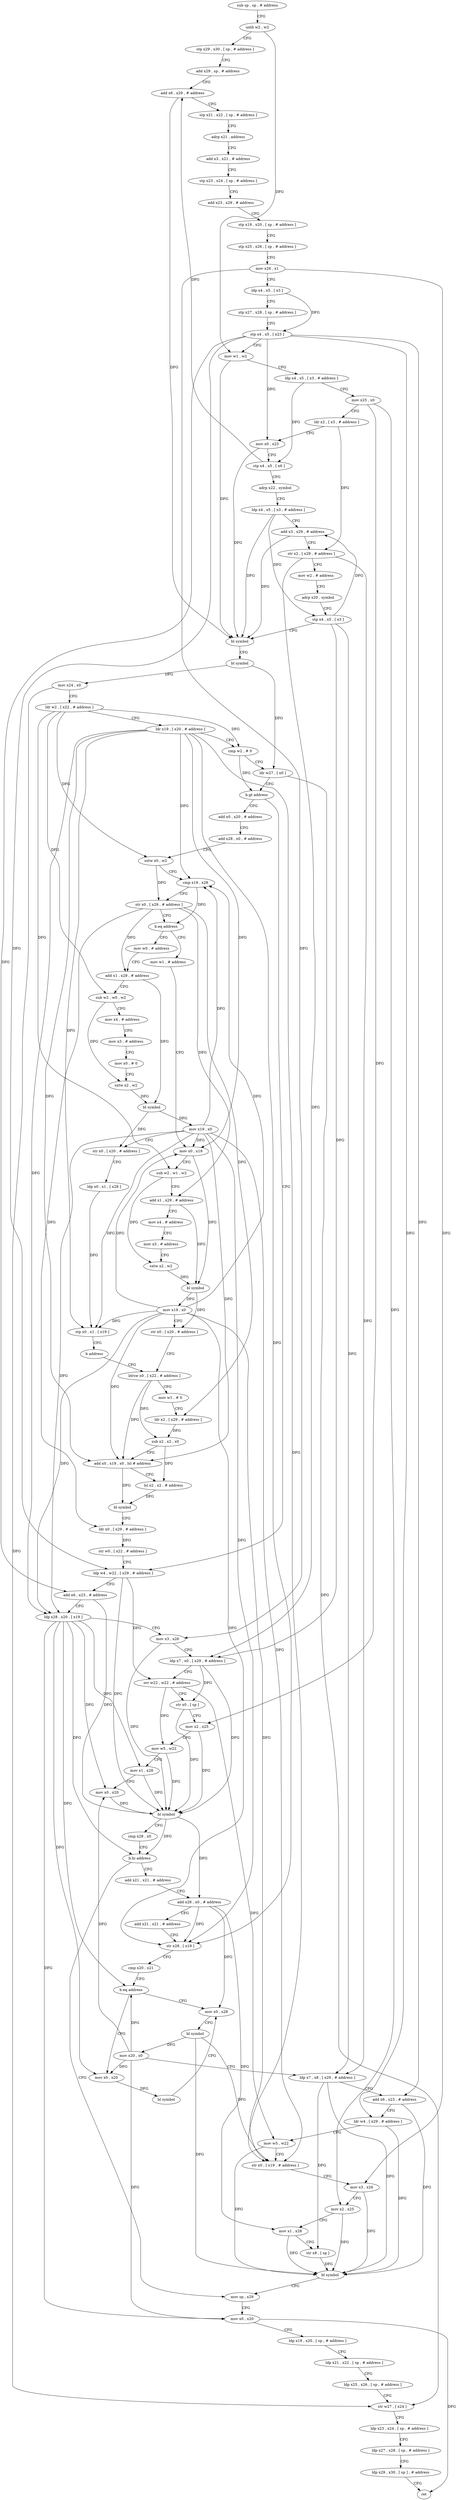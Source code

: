 digraph "func" {
"221512" [label = "sub sp , sp , # address" ]
"221516" [label = "uxtb w2 , w2" ]
"221520" [label = "stp x29 , x30 , [ sp , # address ]" ]
"221524" [label = "add x29 , sp , # address" ]
"221528" [label = "add x6 , x29 , # address" ]
"221532" [label = "stp x21 , x22 , [ sp , # address ]" ]
"221536" [label = "adrp x21 , address" ]
"221540" [label = "add x3 , x21 , # address" ]
"221544" [label = "stp x23 , x24 , [ sp , # address ]" ]
"221548" [label = "add x23 , x29 , # address" ]
"221552" [label = "stp x19 , x20 , [ sp , # address ]" ]
"221556" [label = "stp x25 , x26 , [ sp , # address ]" ]
"221560" [label = "mov x26 , x1" ]
"221564" [label = "ldp x4 , x5 , [ x3 ]" ]
"221568" [label = "stp x27 , x28 , [ sp , # address ]" ]
"221572" [label = "stp x4 , x5 , [ x23 ]" ]
"221576" [label = "mov w1 , w2" ]
"221580" [label = "ldp x4 , x5 , [ x3 , # address ]" ]
"221584" [label = "mov x25 , x0" ]
"221588" [label = "ldr x2 , [ x3 , # address ]" ]
"221592" [label = "mov x0 , x23" ]
"221596" [label = "stp x4 , x5 , [ x6 ]" ]
"221600" [label = "adrp x22 , symbol" ]
"221604" [label = "ldp x4 , x5 , [ x3 , # address ]" ]
"221608" [label = "add x3 , x29 , # address" ]
"221612" [label = "str x2 , [ x29 , # address ]" ]
"221616" [label = "mov w2 , # address" ]
"221620" [label = "adrp x20 , symbol" ]
"221624" [label = "stp x4 , x5 , [ x3 ]" ]
"221628" [label = "bl symbol" ]
"221632" [label = "bl symbol" ]
"221636" [label = "mov x24 , x0" ]
"221640" [label = "ldr w2 , [ x22 , # address ]" ]
"221644" [label = "ldr x19 , [ x20 , # address ]" ]
"221648" [label = "cmp w2 , # 0" ]
"221652" [label = "ldr w27 , [ x0 ]" ]
"221656" [label = "b.gt address" ]
"221760" [label = "ldp w4 , w22 , [ x29 , # address ]" ]
"221660" [label = "add x0 , x20 , # address" ]
"221764" [label = "add x6 , x23 , # address" ]
"221768" [label = "ldp x28 , x20 , [ x19 ]" ]
"221772" [label = "mov x3 , x26" ]
"221776" [label = "ldp x7 , x0 , [ x29 , # address ]" ]
"221780" [label = "orr w22 , w22 , # address" ]
"221784" [label = "str x0 , [ sp ]" ]
"221788" [label = "mov x2 , x25" ]
"221792" [label = "mov w5 , w22" ]
"221796" [label = "mov x1 , x28" ]
"221800" [label = "mov x0 , x20" ]
"221804" [label = "bl symbol" ]
"221808" [label = "cmp x28 , x0" ]
"221812" [label = "b.hi address" ]
"221900" [label = "mov sp , x29" ]
"221816" [label = "add x21 , x21 , # address" ]
"221664" [label = "add x28 , x0 , # address" ]
"221668" [label = "sxtw x0 , w2" ]
"221672" [label = "cmp x19 , x28" ]
"221676" [label = "str x0 , [ x29 , # address ]" ]
"221680" [label = "b.eq address" ]
"221944" [label = "mov w0 , # address" ]
"221684" [label = "mov w1 , # address" ]
"221904" [label = "mov x0 , x20" ]
"221908" [label = "ldp x19 , x20 , [ sp , # address ]" ]
"221912" [label = "ldp x21 , x22 , [ sp , # address ]" ]
"221916" [label = "ldp x25 , x26 , [ sp , # address ]" ]
"221920" [label = "str w27 , [ x24 ]" ]
"221924" [label = "ldp x23 , x24 , [ sp , # address ]" ]
"221928" [label = "ldp x27 , x28 , [ sp , # address ]" ]
"221932" [label = "ldp x29 , x30 , [ sp ] , # address" ]
"221936" [label = "ret" ]
"221820" [label = "add x28 , x0 , # address" ]
"221824" [label = "add x21 , x21 , # address" ]
"221828" [label = "str x28 , [ x19 ]" ]
"221832" [label = "cmp x20 , x21" ]
"221836" [label = "b.eq address" ]
"221848" [label = "mov x0 , x28" ]
"221840" [label = "mov x0 , x20" ]
"221948" [label = "add x1 , x29 , # address" ]
"221952" [label = "sub w2 , w0 , w2" ]
"221956" [label = "mov x4 , # address" ]
"221960" [label = "mov x3 , # address" ]
"221964" [label = "mov x0 , # 0" ]
"221968" [label = "sxtw x2 , w2" ]
"221972" [label = "bl symbol" ]
"221976" [label = "mov x19 , x0" ]
"221980" [label = "str x0 , [ x20 , # address ]" ]
"221984" [label = "ldp x0 , x1 , [ x28 ]" ]
"221988" [label = "stp x0 , x1 , [ x19 ]" ]
"221992" [label = "b address" ]
"221724" [label = "ldrsw x0 , [ x22 , # address ]" ]
"221688" [label = "mov x0 , x19" ]
"221692" [label = "sub w2 , w1 , w2" ]
"221696" [label = "add x1 , x29 , # address" ]
"221700" [label = "mov x4 , # address" ]
"221704" [label = "mov x3 , # address" ]
"221708" [label = "sxtw x2 , w2" ]
"221712" [label = "bl symbol" ]
"221716" [label = "mov x19 , x0" ]
"221720" [label = "str x0 , [ x20 , # address ]" ]
"221852" [label = "bl symbol" ]
"221856" [label = "mov x20 , x0" ]
"221860" [label = "ldp x7 , x8 , [ x29 , # address ]" ]
"221864" [label = "add x6 , x23 , # address" ]
"221868" [label = "ldr w4 , [ x29 , # address ]" ]
"221872" [label = "mov w5 , w22" ]
"221876" [label = "str x0 , [ x19 , # address ]" ]
"221880" [label = "mov x3 , x26" ]
"221884" [label = "mov x2 , x25" ]
"221888" [label = "mov x1 , x28" ]
"221892" [label = "str x8 , [ sp ]" ]
"221896" [label = "bl symbol" ]
"221844" [label = "bl symbol" ]
"221728" [label = "mov w1 , # 0" ]
"221732" [label = "ldr x2 , [ x29 , # address ]" ]
"221736" [label = "sub x2 , x2 , x0" ]
"221740" [label = "add x0 , x19 , x0 , lsl # address" ]
"221744" [label = "lsl x2 , x2 , # address" ]
"221748" [label = "bl symbol" ]
"221752" [label = "ldr x0 , [ x29 , # address ]" ]
"221756" [label = "str w0 , [ x22 , # address ]" ]
"221512" -> "221516" [ label = "CFG" ]
"221516" -> "221520" [ label = "CFG" ]
"221516" -> "221576" [ label = "DFG" ]
"221520" -> "221524" [ label = "CFG" ]
"221524" -> "221528" [ label = "CFG" ]
"221528" -> "221532" [ label = "CFG" ]
"221528" -> "221628" [ label = "DFG" ]
"221532" -> "221536" [ label = "CFG" ]
"221536" -> "221540" [ label = "CFG" ]
"221540" -> "221544" [ label = "CFG" ]
"221544" -> "221548" [ label = "CFG" ]
"221548" -> "221552" [ label = "CFG" ]
"221552" -> "221556" [ label = "CFG" ]
"221556" -> "221560" [ label = "CFG" ]
"221560" -> "221564" [ label = "CFG" ]
"221560" -> "221772" [ label = "DFG" ]
"221560" -> "221880" [ label = "DFG" ]
"221564" -> "221568" [ label = "CFG" ]
"221564" -> "221572" [ label = "DFG" ]
"221568" -> "221572" [ label = "CFG" ]
"221572" -> "221576" [ label = "CFG" ]
"221572" -> "221760" [ label = "DFG" ]
"221572" -> "221868" [ label = "DFG" ]
"221572" -> "221592" [ label = "DFG" ]
"221572" -> "221764" [ label = "DFG" ]
"221572" -> "221864" [ label = "DFG" ]
"221576" -> "221580" [ label = "CFG" ]
"221576" -> "221628" [ label = "DFG" ]
"221580" -> "221584" [ label = "CFG" ]
"221580" -> "221596" [ label = "DFG" ]
"221584" -> "221588" [ label = "CFG" ]
"221584" -> "221788" [ label = "DFG" ]
"221584" -> "221884" [ label = "DFG" ]
"221588" -> "221592" [ label = "CFG" ]
"221588" -> "221612" [ label = "DFG" ]
"221592" -> "221596" [ label = "CFG" ]
"221592" -> "221628" [ label = "DFG" ]
"221596" -> "221600" [ label = "CFG" ]
"221596" -> "221528" [ label = "DFG" ]
"221600" -> "221604" [ label = "CFG" ]
"221604" -> "221608" [ label = "CFG" ]
"221604" -> "221624" [ label = "DFG" ]
"221604" -> "221628" [ label = "DFG" ]
"221608" -> "221612" [ label = "CFG" ]
"221608" -> "221628" [ label = "DFG" ]
"221612" -> "221616" [ label = "CFG" ]
"221612" -> "221776" [ label = "DFG" ]
"221612" -> "221860" [ label = "DFG" ]
"221616" -> "221620" [ label = "CFG" ]
"221620" -> "221624" [ label = "CFG" ]
"221624" -> "221628" [ label = "CFG" ]
"221624" -> "221608" [ label = "DFG" ]
"221624" -> "221776" [ label = "DFG" ]
"221624" -> "221860" [ label = "DFG" ]
"221628" -> "221632" [ label = "CFG" ]
"221632" -> "221636" [ label = "DFG" ]
"221632" -> "221652" [ label = "DFG" ]
"221636" -> "221640" [ label = "CFG" ]
"221636" -> "221920" [ label = "DFG" ]
"221640" -> "221644" [ label = "CFG" ]
"221640" -> "221648" [ label = "DFG" ]
"221640" -> "221668" [ label = "DFG" ]
"221640" -> "221952" [ label = "DFG" ]
"221640" -> "221692" [ label = "DFG" ]
"221644" -> "221648" [ label = "CFG" ]
"221644" -> "221768" [ label = "DFG" ]
"221644" -> "221672" [ label = "DFG" ]
"221644" -> "221828" [ label = "DFG" ]
"221644" -> "221988" [ label = "DFG" ]
"221644" -> "221688" [ label = "DFG" ]
"221644" -> "221876" [ label = "DFG" ]
"221644" -> "221740" [ label = "DFG" ]
"221648" -> "221652" [ label = "CFG" ]
"221648" -> "221656" [ label = "DFG" ]
"221652" -> "221656" [ label = "CFG" ]
"221652" -> "221920" [ label = "DFG" ]
"221656" -> "221760" [ label = "CFG" ]
"221656" -> "221660" [ label = "CFG" ]
"221760" -> "221764" [ label = "CFG" ]
"221760" -> "221804" [ label = "DFG" ]
"221760" -> "221780" [ label = "DFG" ]
"221660" -> "221664" [ label = "CFG" ]
"221764" -> "221768" [ label = "CFG" ]
"221764" -> "221804" [ label = "DFG" ]
"221768" -> "221772" [ label = "CFG" ]
"221768" -> "221796" [ label = "DFG" ]
"221768" -> "221812" [ label = "DFG" ]
"221768" -> "221800" [ label = "DFG" ]
"221768" -> "221904" [ label = "DFG" ]
"221768" -> "221836" [ label = "DFG" ]
"221768" -> "221840" [ label = "DFG" ]
"221772" -> "221776" [ label = "CFG" ]
"221772" -> "221804" [ label = "DFG" ]
"221776" -> "221780" [ label = "CFG" ]
"221776" -> "221804" [ label = "DFG" ]
"221776" -> "221784" [ label = "DFG" ]
"221780" -> "221784" [ label = "CFG" ]
"221780" -> "221792" [ label = "DFG" ]
"221780" -> "221872" [ label = "DFG" ]
"221784" -> "221788" [ label = "CFG" ]
"221784" -> "221804" [ label = "DFG" ]
"221788" -> "221792" [ label = "CFG" ]
"221788" -> "221804" [ label = "DFG" ]
"221792" -> "221796" [ label = "CFG" ]
"221792" -> "221804" [ label = "DFG" ]
"221796" -> "221800" [ label = "CFG" ]
"221796" -> "221804" [ label = "DFG" ]
"221800" -> "221804" [ label = "DFG" ]
"221804" -> "221808" [ label = "CFG" ]
"221804" -> "221812" [ label = "DFG" ]
"221804" -> "221820" [ label = "DFG" ]
"221808" -> "221812" [ label = "CFG" ]
"221812" -> "221900" [ label = "CFG" ]
"221812" -> "221816" [ label = "CFG" ]
"221900" -> "221904" [ label = "CFG" ]
"221816" -> "221820" [ label = "CFG" ]
"221664" -> "221668" [ label = "CFG" ]
"221668" -> "221672" [ label = "CFG" ]
"221668" -> "221676" [ label = "DFG" ]
"221672" -> "221676" [ label = "CFG" ]
"221672" -> "221680" [ label = "DFG" ]
"221676" -> "221680" [ label = "CFG" ]
"221676" -> "221732" [ label = "DFG" ]
"221676" -> "221752" [ label = "DFG" ]
"221676" -> "221948" [ label = "DFG" ]
"221676" -> "221696" [ label = "DFG" ]
"221680" -> "221944" [ label = "CFG" ]
"221680" -> "221684" [ label = "CFG" ]
"221944" -> "221948" [ label = "CFG" ]
"221684" -> "221688" [ label = "CFG" ]
"221904" -> "221908" [ label = "CFG" ]
"221904" -> "221936" [ label = "DFG" ]
"221908" -> "221912" [ label = "CFG" ]
"221912" -> "221916" [ label = "CFG" ]
"221916" -> "221920" [ label = "CFG" ]
"221920" -> "221924" [ label = "CFG" ]
"221924" -> "221928" [ label = "CFG" ]
"221928" -> "221932" [ label = "CFG" ]
"221932" -> "221936" [ label = "CFG" ]
"221820" -> "221824" [ label = "CFG" ]
"221820" -> "221828" [ label = "DFG" ]
"221820" -> "221848" [ label = "DFG" ]
"221820" -> "221888" [ label = "DFG" ]
"221824" -> "221828" [ label = "CFG" ]
"221828" -> "221832" [ label = "CFG" ]
"221832" -> "221836" [ label = "CFG" ]
"221836" -> "221848" [ label = "CFG" ]
"221836" -> "221840" [ label = "CFG" ]
"221848" -> "221852" [ label = "CFG" ]
"221840" -> "221844" [ label = "DFG" ]
"221948" -> "221952" [ label = "CFG" ]
"221948" -> "221972" [ label = "DFG" ]
"221952" -> "221956" [ label = "CFG" ]
"221952" -> "221968" [ label = "DFG" ]
"221956" -> "221960" [ label = "CFG" ]
"221960" -> "221964" [ label = "CFG" ]
"221964" -> "221968" [ label = "CFG" ]
"221968" -> "221972" [ label = "DFG" ]
"221972" -> "221976" [ label = "DFG" ]
"221972" -> "221980" [ label = "DFG" ]
"221976" -> "221980" [ label = "CFG" ]
"221976" -> "221768" [ label = "DFG" ]
"221976" -> "221672" [ label = "DFG" ]
"221976" -> "221828" [ label = "DFG" ]
"221976" -> "221988" [ label = "DFG" ]
"221976" -> "221688" [ label = "DFG" ]
"221976" -> "221876" [ label = "DFG" ]
"221976" -> "221740" [ label = "DFG" ]
"221980" -> "221984" [ label = "CFG" ]
"221984" -> "221988" [ label = "DFG" ]
"221988" -> "221992" [ label = "CFG" ]
"221992" -> "221724" [ label = "CFG" ]
"221724" -> "221728" [ label = "CFG" ]
"221724" -> "221736" [ label = "DFG" ]
"221724" -> "221740" [ label = "DFG" ]
"221688" -> "221692" [ label = "CFG" ]
"221688" -> "221712" [ label = "DFG" ]
"221692" -> "221696" [ label = "CFG" ]
"221692" -> "221708" [ label = "DFG" ]
"221696" -> "221700" [ label = "CFG" ]
"221696" -> "221712" [ label = "DFG" ]
"221700" -> "221704" [ label = "CFG" ]
"221704" -> "221708" [ label = "CFG" ]
"221708" -> "221712" [ label = "DFG" ]
"221712" -> "221716" [ label = "DFG" ]
"221712" -> "221720" [ label = "DFG" ]
"221716" -> "221720" [ label = "CFG" ]
"221716" -> "221768" [ label = "DFG" ]
"221716" -> "221672" [ label = "DFG" ]
"221716" -> "221688" [ label = "DFG" ]
"221716" -> "221828" [ label = "DFG" ]
"221716" -> "221988" [ label = "DFG" ]
"221716" -> "221876" [ label = "DFG" ]
"221716" -> "221740" [ label = "DFG" ]
"221720" -> "221724" [ label = "CFG" ]
"221852" -> "221856" [ label = "DFG" ]
"221852" -> "221876" [ label = "DFG" ]
"221852" -> "221896" [ label = "DFG" ]
"221856" -> "221860" [ label = "CFG" ]
"221856" -> "221800" [ label = "DFG" ]
"221856" -> "221904" [ label = "DFG" ]
"221856" -> "221836" [ label = "DFG" ]
"221856" -> "221840" [ label = "DFG" ]
"221860" -> "221864" [ label = "CFG" ]
"221860" -> "221896" [ label = "DFG" ]
"221860" -> "221892" [ label = "DFG" ]
"221864" -> "221868" [ label = "CFG" ]
"221864" -> "221896" [ label = "DFG" ]
"221868" -> "221872" [ label = "CFG" ]
"221868" -> "221896" [ label = "DFG" ]
"221872" -> "221876" [ label = "CFG" ]
"221872" -> "221896" [ label = "DFG" ]
"221876" -> "221880" [ label = "CFG" ]
"221880" -> "221884" [ label = "CFG" ]
"221880" -> "221896" [ label = "DFG" ]
"221884" -> "221888" [ label = "CFG" ]
"221884" -> "221896" [ label = "DFG" ]
"221888" -> "221892" [ label = "CFG" ]
"221888" -> "221896" [ label = "DFG" ]
"221892" -> "221896" [ label = "DFG" ]
"221896" -> "221900" [ label = "CFG" ]
"221844" -> "221848" [ label = "CFG" ]
"221728" -> "221732" [ label = "CFG" ]
"221732" -> "221736" [ label = "DFG" ]
"221736" -> "221740" [ label = "CFG" ]
"221736" -> "221744" [ label = "DFG" ]
"221740" -> "221744" [ label = "CFG" ]
"221740" -> "221748" [ label = "DFG" ]
"221744" -> "221748" [ label = "DFG" ]
"221748" -> "221752" [ label = "CFG" ]
"221752" -> "221756" [ label = "DFG" ]
"221756" -> "221760" [ label = "CFG" ]
}
